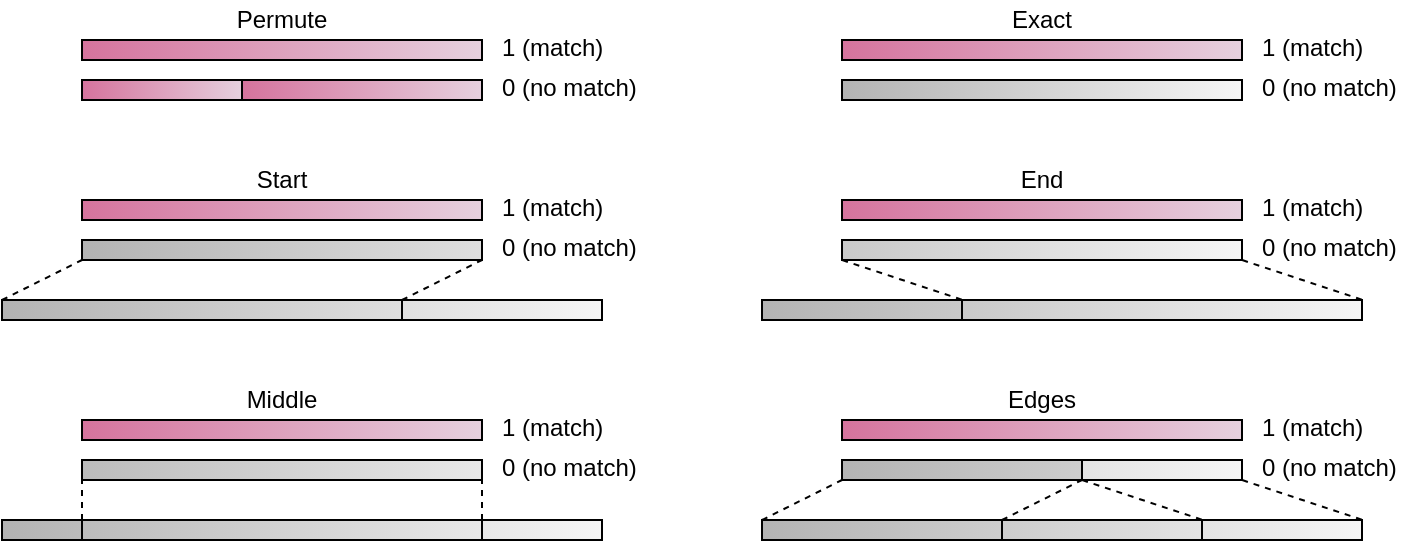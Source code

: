 <mxfile version="14.4.2" type="device"><diagram id="JvOrGgnv8-3Yaer1lF0G" name="Page-1"><mxGraphModel dx="1422" dy="830" grid="1" gridSize="10" guides="1" tooltips="1" connect="1" arrows="1" fold="1" page="1" pageScale="1" pageWidth="760" pageHeight="320" math="0" shadow="0"><root><mxCell id="0"/><mxCell id="1" parent="0"/><mxCell id="Cac7T5fVSIPaqh4KY2Jv-1" value="" style="rounded=0;whiteSpace=wrap;html=1;gradientColor=#d5739d;fillColor=#e6d0de;gradientDirection=west;" vertex="1" parent="1"><mxGeometry x="70" y="120" width="200" height="10" as="geometry"/></mxCell><mxCell id="Cac7T5fVSIPaqh4KY2Jv-2" value="" style="rounded=0;whiteSpace=wrap;html=1;gradientDirection=west;gradientColor=#b3b3b3;glass=0;shadow=0;sketch=0;noLabel=0;fillColor=#DFDFDF;" vertex="1" parent="1"><mxGeometry x="70" y="140" width="200" height="10" as="geometry"/></mxCell><mxCell id="Cac7T5fVSIPaqh4KY2Jv-4" value="" style="rounded=0;whiteSpace=wrap;html=1;gradientColor=#b3b3b3;fillColor=#f5f5f5;gradientDirection=west;" vertex="1" parent="1"><mxGeometry x="30" y="170" width="300" height="10" as="geometry"/></mxCell><mxCell id="Cac7T5fVSIPaqh4KY2Jv-6" value="" style="endArrow=none;dashed=1;html=1;exitX=0;exitY=0;exitDx=0;exitDy=0;entryX=0;entryY=1;entryDx=0;entryDy=0;" edge="1" parent="1" source="Cac7T5fVSIPaqh4KY2Jv-4" target="Cac7T5fVSIPaqh4KY2Jv-2"><mxGeometry width="50" height="50" relative="1" as="geometry"><mxPoint x="130" y="170" as="sourcePoint"/><mxPoint x="180" y="120" as="targetPoint"/></mxGeometry></mxCell><mxCell id="Cac7T5fVSIPaqh4KY2Jv-7" value="" style="endArrow=none;dashed=1;html=1;entryX=0.5;entryY=1;entryDx=0;entryDy=0;" edge="1" parent="1"><mxGeometry width="50" height="50" relative="1" as="geometry"><mxPoint x="230" y="170" as="sourcePoint"/><mxPoint x="270" y="150" as="targetPoint"/></mxGeometry></mxCell><mxCell id="Cac7T5fVSIPaqh4KY2Jv-11" value="" style="endArrow=none;html=1;entryX=0.6;entryY=0.011;entryDx=0;entryDy=0;entryPerimeter=0;" edge="1" parent="1"><mxGeometry width="50" height="50" relative="1" as="geometry"><mxPoint x="230" y="180" as="sourcePoint"/><mxPoint x="230.0" y="170.11" as="targetPoint"/></mxGeometry></mxCell><mxCell id="Cac7T5fVSIPaqh4KY2Jv-14" value="Start" style="text;html=1;strokeColor=none;fillColor=none;align=center;verticalAlign=middle;whiteSpace=wrap;rounded=0;shadow=0;glass=0;sketch=0;" vertex="1" parent="1"><mxGeometry x="130" y="100" width="80" height="20" as="geometry"/></mxCell><mxCell id="Cac7T5fVSIPaqh4KY2Jv-15" value="" style="rounded=0;whiteSpace=wrap;html=1;gradientColor=#d5739d;fillColor=#e6d0de;gradientDirection=west;" vertex="1" parent="1"><mxGeometry x="70" y="40" width="200" height="10" as="geometry"/></mxCell><mxCell id="Cac7T5fVSIPaqh4KY2Jv-16" value="Permute" style="text;html=1;strokeColor=none;fillColor=none;align=center;verticalAlign=middle;whiteSpace=wrap;rounded=0;shadow=0;glass=0;sketch=0;" vertex="1" parent="1"><mxGeometry x="130" y="20" width="80" height="20" as="geometry"/></mxCell><mxCell id="Cac7T5fVSIPaqh4KY2Jv-17" value="" style="rounded=0;whiteSpace=wrap;html=1;gradientColor=#d5739d;gradientDirection=west;fillColor=#e6d0de;" vertex="1" parent="1"><mxGeometry x="150" y="60" width="120" height="10" as="geometry"/></mxCell><mxCell id="Cac7T5fVSIPaqh4KY2Jv-18" value="" style="rounded=0;whiteSpace=wrap;html=1;gradientColor=#d5739d;fillColor=#e6d0de;gradientDirection=west;" vertex="1" parent="1"><mxGeometry x="450" y="40" width="200" height="10" as="geometry"/></mxCell><mxCell id="Cac7T5fVSIPaqh4KY2Jv-19" value="Exact" style="text;html=1;strokeColor=none;fillColor=none;align=center;verticalAlign=middle;whiteSpace=wrap;rounded=0;shadow=0;glass=0;sketch=0;" vertex="1" parent="1"><mxGeometry x="510" y="20" width="80" height="20" as="geometry"/></mxCell><mxCell id="Cac7T5fVSIPaqh4KY2Jv-20" value="" style="rounded=0;whiteSpace=wrap;html=1;gradientColor=#b3b3b3;fillColor=#f5f5f5;gradientDirection=west;" vertex="1" parent="1"><mxGeometry x="450" y="60" width="200" height="10" as="geometry"/></mxCell><mxCell id="Cac7T5fVSIPaqh4KY2Jv-21" value="1 (match)" style="text;html=1;strokeColor=none;fillColor=none;align=left;verticalAlign=middle;whiteSpace=wrap;rounded=0;shadow=0;glass=0;sketch=0;spacing=0;spacingTop=-2;" vertex="1" parent="1"><mxGeometry x="280" y="35" width="80" height="20" as="geometry"/></mxCell><mxCell id="Cac7T5fVSIPaqh4KY2Jv-22" value="0 (no match)" style="text;html=1;strokeColor=none;fillColor=none;align=left;verticalAlign=middle;whiteSpace=wrap;rounded=0;shadow=0;glass=0;sketch=0;spacing=0;spacingTop=-2;" vertex="1" parent="1"><mxGeometry x="280" y="55" width="70" height="20" as="geometry"/></mxCell><mxCell id="Cac7T5fVSIPaqh4KY2Jv-24" value="" style="rounded=0;whiteSpace=wrap;html=1;gradientDirection=west;fillColor=#e6d0de;gradientColor=#d5739d;" vertex="1" parent="1"><mxGeometry x="70" y="60" width="80" height="10" as="geometry"/></mxCell><mxCell id="Cac7T5fVSIPaqh4KY2Jv-25" value="" style="rounded=0;whiteSpace=wrap;html=1;gradientColor=#d5739d;fillColor=#e6d0de;gradientDirection=west;" vertex="1" parent="1"><mxGeometry x="450" y="120" width="200" height="10" as="geometry"/></mxCell><mxCell id="Cac7T5fVSIPaqh4KY2Jv-26" value="" style="rounded=0;whiteSpace=wrap;html=1;gradientDirection=west;glass=0;shadow=0;sketch=0;noLabel=0;fillColor=#f5f5f5;gradientColor=#C9C9C9;" vertex="1" parent="1"><mxGeometry x="450" y="140" width="200" height="10" as="geometry"/></mxCell><mxCell id="Cac7T5fVSIPaqh4KY2Jv-27" value="" style="rounded=0;whiteSpace=wrap;html=1;gradientColor=#b3b3b3;fillColor=#f5f5f5;gradientDirection=west;" vertex="1" parent="1"><mxGeometry x="410" y="170" width="300" height="10" as="geometry"/></mxCell><mxCell id="Cac7T5fVSIPaqh4KY2Jv-28" value="" style="endArrow=none;dashed=1;html=1;exitX=0.333;exitY=-0.016;exitDx=0;exitDy=0;entryX=0;entryY=1;entryDx=0;entryDy=0;exitPerimeter=0;" edge="1" parent="1"><mxGeometry width="50" height="50" relative="1" as="geometry"><mxPoint x="509.9" y="169.84" as="sourcePoint"/><mxPoint x="450" y="150" as="targetPoint"/></mxGeometry></mxCell><mxCell id="Cac7T5fVSIPaqh4KY2Jv-32" value="End" style="text;html=1;strokeColor=none;fillColor=none;align=center;verticalAlign=middle;whiteSpace=wrap;rounded=0;shadow=0;glass=0;sketch=0;" vertex="1" parent="1"><mxGeometry x="510" y="100" width="80" height="20" as="geometry"/></mxCell><mxCell id="Cac7T5fVSIPaqh4KY2Jv-33" value="" style="rounded=0;whiteSpace=wrap;html=1;gradientColor=#d5739d;fillColor=#e6d0de;gradientDirection=west;" vertex="1" parent="1"><mxGeometry x="70" y="230" width="200" height="10" as="geometry"/></mxCell><mxCell id="Cac7T5fVSIPaqh4KY2Jv-34" value="" style="rounded=0;whiteSpace=wrap;html=1;gradientDirection=west;glass=0;shadow=0;sketch=0;noLabel=0;gradientColor=#BCBCBC;fillColor=#E8E8E8;" vertex="1" parent="1"><mxGeometry x="70" y="250" width="200" height="10" as="geometry"/></mxCell><mxCell id="Cac7T5fVSIPaqh4KY2Jv-35" value="" style="rounded=0;whiteSpace=wrap;html=1;fillColor=#f5f5f5;gradientDirection=west;gradientColor=#b3b3b3;" vertex="1" parent="1"><mxGeometry x="30" y="280" width="300" height="10" as="geometry"/></mxCell><mxCell id="Cac7T5fVSIPaqh4KY2Jv-38" value="" style="endArrow=none;html=1;entryX=0.6;entryY=0.011;entryDx=0;entryDy=0;entryPerimeter=0;" edge="1" parent="1"><mxGeometry width="50" height="50" relative="1" as="geometry"><mxPoint x="70" y="290" as="sourcePoint"/><mxPoint x="70" y="280.11" as="targetPoint"/></mxGeometry></mxCell><mxCell id="Cac7T5fVSIPaqh4KY2Jv-40" value="Middle" style="text;html=1;strokeColor=none;fillColor=none;align=center;verticalAlign=middle;whiteSpace=wrap;rounded=0;shadow=0;glass=0;sketch=0;" vertex="1" parent="1"><mxGeometry x="130" y="210" width="80" height="20" as="geometry"/></mxCell><mxCell id="Cac7T5fVSIPaqh4KY2Jv-41" value="" style="rounded=0;whiteSpace=wrap;html=1;gradientColor=#d5739d;fillColor=#e6d0de;gradientDirection=west;" vertex="1" parent="1"><mxGeometry x="450" y="230" width="200" height="10" as="geometry"/></mxCell><mxCell id="Cac7T5fVSIPaqh4KY2Jv-42" value="" style="rounded=0;whiteSpace=wrap;html=1;gradientDirection=west;gradientColor=#b3b3b3;glass=0;shadow=0;sketch=0;noLabel=0;fillColor=#CDCDCD;" vertex="1" parent="1"><mxGeometry x="450" y="250" width="120" height="10" as="geometry"/></mxCell><mxCell id="Cac7T5fVSIPaqh4KY2Jv-43" value="" style="rounded=0;whiteSpace=wrap;html=1;gradientColor=#b3b3b3;fillColor=#f5f5f5;gradientDirection=west;" vertex="1" parent="1"><mxGeometry x="410" y="280" width="300" height="10" as="geometry"/></mxCell><mxCell id="Cac7T5fVSIPaqh4KY2Jv-47" value="" style="rounded=0;whiteSpace=wrap;html=1;gradientDirection=west;glass=0;shadow=0;sketch=0;noLabel=0;fillColor=#f5f5f5;gradientColor=#E4E4E4;" vertex="1" parent="1"><mxGeometry x="570" y="250" width="80" height="10" as="geometry"/></mxCell><mxCell id="Cac7T5fVSIPaqh4KY2Jv-48" value="Edges" style="text;html=1;strokeColor=none;fillColor=none;align=center;verticalAlign=middle;whiteSpace=wrap;rounded=0;shadow=0;glass=0;sketch=0;" vertex="1" parent="1"><mxGeometry x="510" y="210" width="80" height="20" as="geometry"/></mxCell><mxCell id="Cac7T5fVSIPaqh4KY2Jv-49" value="" style="endArrow=none;html=1;entryX=0.6;entryY=0.011;entryDx=0;entryDy=0;entryPerimeter=0;" edge="1" parent="1"><mxGeometry width="50" height="50" relative="1" as="geometry"><mxPoint x="510" y="180" as="sourcePoint"/><mxPoint x="510" y="170.11" as="targetPoint"/></mxGeometry></mxCell><mxCell id="Cac7T5fVSIPaqh4KY2Jv-50" value="" style="endArrow=none;dashed=1;html=1;exitX=0.333;exitY=-0.016;exitDx=0;exitDy=0;entryX=0;entryY=1;entryDx=0;entryDy=0;exitPerimeter=0;" edge="1" parent="1"><mxGeometry width="50" height="50" relative="1" as="geometry"><mxPoint x="709.9" y="169.84" as="sourcePoint"/><mxPoint x="650" y="150" as="targetPoint"/></mxGeometry></mxCell><mxCell id="Cac7T5fVSIPaqh4KY2Jv-51" value="" style="endArrow=none;dashed=1;html=1;entryX=0;entryY=1;entryDx=0;entryDy=0;exitX=0.8;exitY=-0.005;exitDx=0;exitDy=0;exitPerimeter=0;" edge="1" parent="1" source="Cac7T5fVSIPaqh4KY2Jv-35"><mxGeometry width="50" height="50" relative="1" as="geometry"><mxPoint x="260" y="280" as="sourcePoint"/><mxPoint x="270" y="260" as="targetPoint"/></mxGeometry></mxCell><mxCell id="Cac7T5fVSIPaqh4KY2Jv-52" value="" style="endArrow=none;dashed=1;html=1;entryX=0;entryY=1;entryDx=0;entryDy=0;exitX=0.8;exitY=-0.005;exitDx=0;exitDy=0;exitPerimeter=0;" edge="1" parent="1"><mxGeometry width="50" height="50" relative="1" as="geometry"><mxPoint x="70" y="279.95" as="sourcePoint"/><mxPoint x="70" y="260.0" as="targetPoint"/></mxGeometry></mxCell><mxCell id="Cac7T5fVSIPaqh4KY2Jv-53" value="" style="endArrow=none;html=1;entryX=0.6;entryY=0.011;entryDx=0;entryDy=0;entryPerimeter=0;" edge="1" parent="1"><mxGeometry width="50" height="50" relative="1" as="geometry"><mxPoint x="270" y="290" as="sourcePoint"/><mxPoint x="270" y="280.11" as="targetPoint"/></mxGeometry></mxCell><mxCell id="Cac7T5fVSIPaqh4KY2Jv-54" value="" style="endArrow=none;dashed=1;html=1;exitX=0;exitY=0;exitDx=0;exitDy=0;entryX=0;entryY=1;entryDx=0;entryDy=0;" edge="1" parent="1"><mxGeometry width="50" height="50" relative="1" as="geometry"><mxPoint x="410.0" y="280.0" as="sourcePoint"/><mxPoint x="450" y="260.0" as="targetPoint"/></mxGeometry></mxCell><mxCell id="Cac7T5fVSIPaqh4KY2Jv-55" value="" style="endArrow=none;dashed=1;html=1;exitX=0;exitY=0;exitDx=0;exitDy=0;entryX=0;entryY=1;entryDx=0;entryDy=0;" edge="1" parent="1"><mxGeometry width="50" height="50" relative="1" as="geometry"><mxPoint x="530.0" y="280.0" as="sourcePoint"/><mxPoint x="570" y="260.0" as="targetPoint"/></mxGeometry></mxCell><mxCell id="Cac7T5fVSIPaqh4KY2Jv-56" value="" style="endArrow=none;dashed=1;html=1;exitX=0.333;exitY=-0.016;exitDx=0;exitDy=0;entryX=0;entryY=1;entryDx=0;entryDy=0;exitPerimeter=0;" edge="1" parent="1"><mxGeometry width="50" height="50" relative="1" as="geometry"><mxPoint x="709.9" y="279.84" as="sourcePoint"/><mxPoint x="650" y="260" as="targetPoint"/></mxGeometry></mxCell><mxCell id="Cac7T5fVSIPaqh4KY2Jv-57" value="" style="endArrow=none;dashed=1;html=1;exitX=0.333;exitY=-0.016;exitDx=0;exitDy=0;entryX=0;entryY=1;entryDx=0;entryDy=0;exitPerimeter=0;" edge="1" parent="1"><mxGeometry width="50" height="50" relative="1" as="geometry"><mxPoint x="629.9" y="279.84" as="sourcePoint"/><mxPoint x="570" y="260" as="targetPoint"/></mxGeometry></mxCell><mxCell id="Cac7T5fVSIPaqh4KY2Jv-58" value="" style="endArrow=none;html=1;entryX=0.6;entryY=0.011;entryDx=0;entryDy=0;entryPerimeter=0;" edge="1" parent="1"><mxGeometry width="50" height="50" relative="1" as="geometry"><mxPoint x="530" y="290" as="sourcePoint"/><mxPoint x="530" y="280.11" as="targetPoint"/></mxGeometry></mxCell><mxCell id="Cac7T5fVSIPaqh4KY2Jv-59" value="" style="endArrow=none;html=1;entryX=0.6;entryY=0.011;entryDx=0;entryDy=0;entryPerimeter=0;" edge="1" parent="1"><mxGeometry width="50" height="50" relative="1" as="geometry"><mxPoint x="630" y="290" as="sourcePoint"/><mxPoint x="630" y="280.11" as="targetPoint"/></mxGeometry></mxCell><mxCell id="Cac7T5fVSIPaqh4KY2Jv-60" value="1 (match)" style="text;html=1;strokeColor=none;fillColor=none;align=left;verticalAlign=middle;whiteSpace=wrap;rounded=0;shadow=0;glass=0;sketch=0;spacing=0;spacingTop=-2;" vertex="1" parent="1"><mxGeometry x="660" y="35" width="80" height="20" as="geometry"/></mxCell><mxCell id="Cac7T5fVSIPaqh4KY2Jv-61" value="0 (no match)" style="text;html=1;strokeColor=none;fillColor=none;align=left;verticalAlign=middle;whiteSpace=wrap;rounded=0;shadow=0;glass=0;sketch=0;spacing=0;spacingTop=-2;" vertex="1" parent="1"><mxGeometry x="660" y="55" width="70" height="20" as="geometry"/></mxCell><mxCell id="Cac7T5fVSIPaqh4KY2Jv-62" value="1 (match)" style="text;html=1;strokeColor=none;fillColor=none;align=left;verticalAlign=middle;whiteSpace=wrap;rounded=0;shadow=0;glass=0;sketch=0;spacing=0;spacingTop=-2;" vertex="1" parent="1"><mxGeometry x="280" y="115" width="80" height="20" as="geometry"/></mxCell><mxCell id="Cac7T5fVSIPaqh4KY2Jv-63" value="0 (no match)" style="text;html=1;strokeColor=none;fillColor=none;align=left;verticalAlign=middle;whiteSpace=wrap;rounded=0;shadow=0;glass=0;sketch=0;spacing=0;spacingTop=-2;" vertex="1" parent="1"><mxGeometry x="280" y="135" width="70" height="20" as="geometry"/></mxCell><mxCell id="Cac7T5fVSIPaqh4KY2Jv-64" value="1 (match)" style="text;html=1;strokeColor=none;fillColor=none;align=left;verticalAlign=middle;whiteSpace=wrap;rounded=0;shadow=0;glass=0;sketch=0;spacing=0;spacingTop=-2;" vertex="1" parent="1"><mxGeometry x="660" y="115" width="80" height="20" as="geometry"/></mxCell><mxCell id="Cac7T5fVSIPaqh4KY2Jv-65" value="0 (no match)" style="text;html=1;strokeColor=none;fillColor=none;align=left;verticalAlign=middle;whiteSpace=wrap;rounded=0;shadow=0;glass=0;sketch=0;spacing=0;spacingTop=-2;" vertex="1" parent="1"><mxGeometry x="660" y="135" width="70" height="20" as="geometry"/></mxCell><mxCell id="Cac7T5fVSIPaqh4KY2Jv-66" value="1 (match)" style="text;html=1;strokeColor=none;fillColor=none;align=left;verticalAlign=middle;whiteSpace=wrap;rounded=0;shadow=0;glass=0;sketch=0;spacing=0;spacingTop=-2;" vertex="1" parent="1"><mxGeometry x="660" y="225" width="80" height="20" as="geometry"/></mxCell><mxCell id="Cac7T5fVSIPaqh4KY2Jv-67" value="0 (no match)" style="text;html=1;strokeColor=none;fillColor=none;align=left;verticalAlign=middle;whiteSpace=wrap;rounded=0;shadow=0;glass=0;sketch=0;spacing=0;spacingTop=-2;" vertex="1" parent="1"><mxGeometry x="660" y="245" width="70" height="20" as="geometry"/></mxCell><mxCell id="Cac7T5fVSIPaqh4KY2Jv-68" value="1 (match)" style="text;html=1;strokeColor=none;fillColor=none;align=left;verticalAlign=middle;whiteSpace=wrap;rounded=0;shadow=0;glass=0;sketch=0;spacing=0;spacingTop=-2;" vertex="1" parent="1"><mxGeometry x="280" y="225" width="80" height="20" as="geometry"/></mxCell><mxCell id="Cac7T5fVSIPaqh4KY2Jv-69" value="0 (no match)" style="text;html=1;strokeColor=none;fillColor=none;align=left;verticalAlign=middle;whiteSpace=wrap;rounded=0;shadow=0;glass=0;sketch=0;spacing=0;spacingTop=-2;" vertex="1" parent="1"><mxGeometry x="280" y="245" width="70" height="20" as="geometry"/></mxCell></root></mxGraphModel></diagram></mxfile>